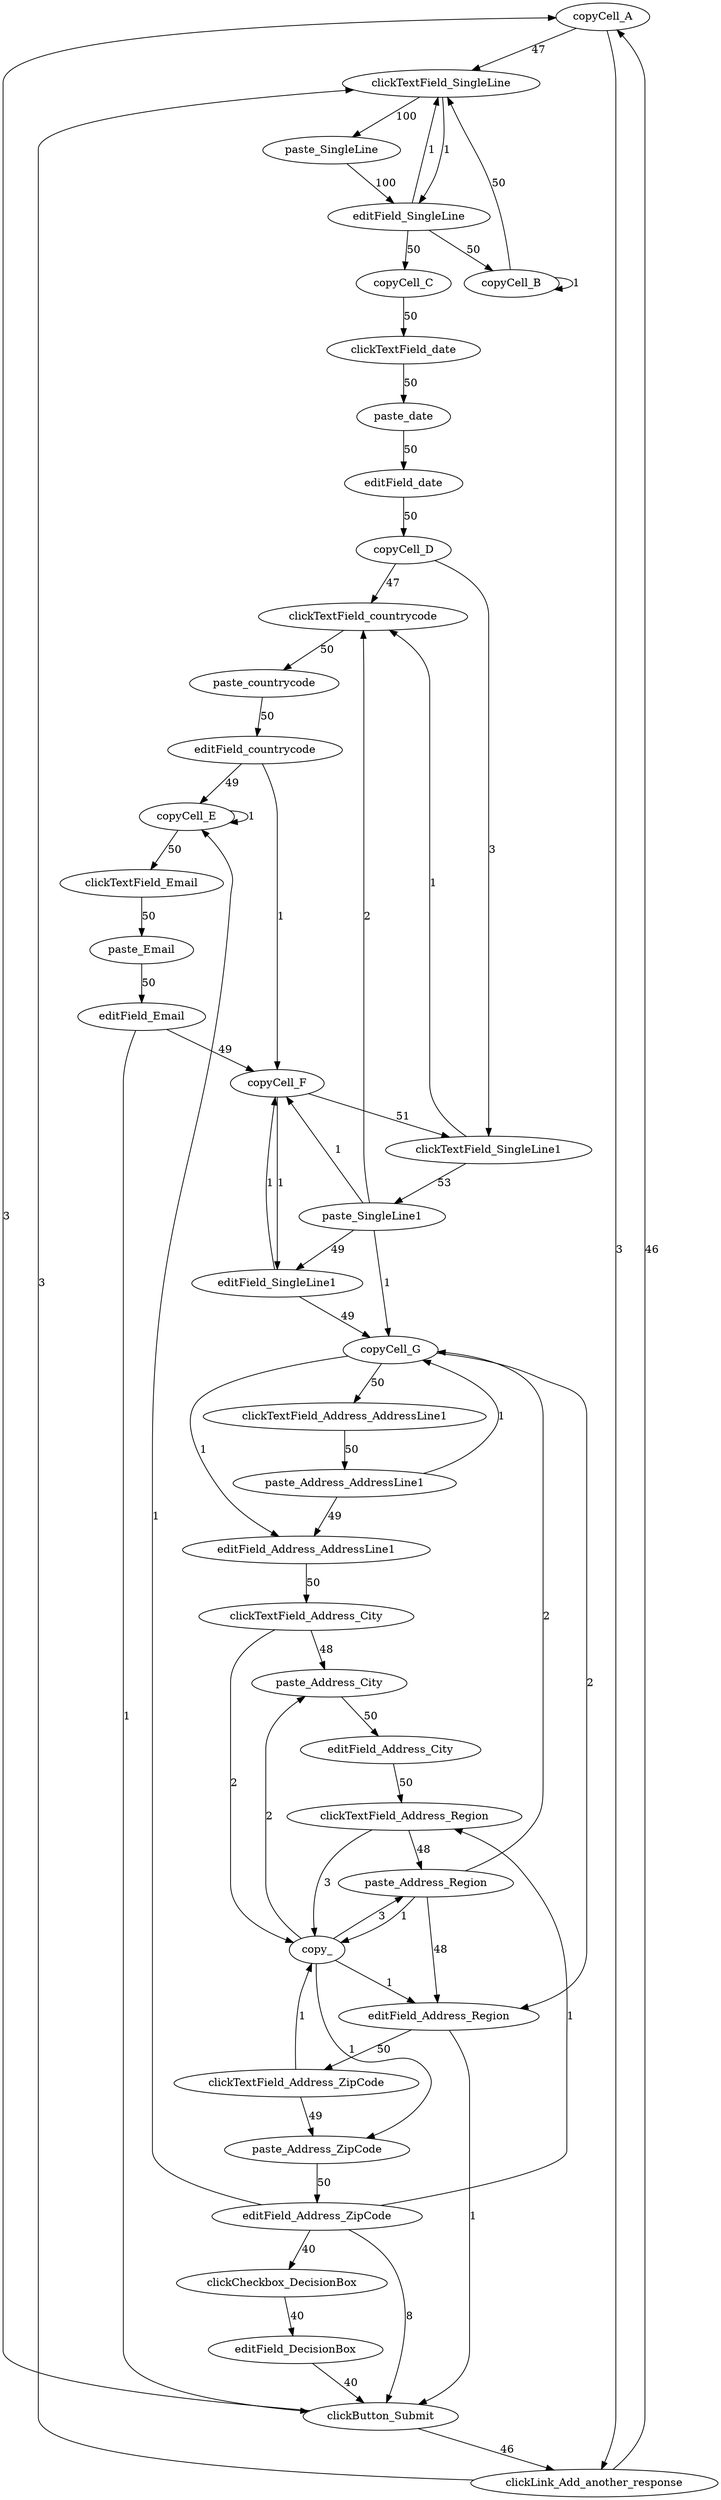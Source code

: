 digraph g {
   copyCell_A -> clickTextField_SingleLine [label=47];
   clickTextField_SingleLine -> paste_SingleLine [label=100];
   paste_SingleLine -> editField_SingleLine [label=100];
   editField_SingleLine -> copyCell_B [label=50];
   copyCell_B -> clickTextField_SingleLine [label=50];
   editField_SingleLine -> copyCell_C [label=50];
   copyCell_C -> clickTextField_date [label=50];
   clickTextField_date -> paste_date [label=50];
   paste_date -> editField_date [label=50];
   editField_date -> copyCell_D [label=50];
   copyCell_D -> clickTextField_countrycode [label=47];
   clickTextField_countrycode -> paste_countrycode [label=50];
   paste_countrycode -> editField_countrycode [label=50];
   editField_countrycode -> copyCell_E [label=49];
   copyCell_E -> clickTextField_Email [label=50];
   clickTextField_Email -> paste_Email [label=50];
   paste_Email -> editField_Email [label=50];
   editField_Email -> copyCell_F [label=49];
   copyCell_F -> clickTextField_SingleLine1 [label=51];
   clickTextField_SingleLine1 -> paste_SingleLine1 [label=53];
   paste_SingleLine1 -> editField_SingleLine1 [label=49];
   editField_SingleLine1 -> copyCell_G [label=49];
   copyCell_G -> clickTextField_Address_AddressLine1 [label=50];
   clickTextField_Address_AddressLine1 -> paste_Address_AddressLine1 [label=50];
   paste_Address_AddressLine1 -> editField_Address_AddressLine1 [label=49];
   editField_Address_AddressLine1 -> clickTextField_Address_City [label=50];
   clickTextField_Address_City -> paste_Address_City [label=48];
   paste_Address_City -> editField_Address_City [label=50];
   editField_Address_City -> clickTextField_Address_Region [label=50];
   clickTextField_Address_Region -> paste_Address_Region [label=48];
   paste_Address_Region -> editField_Address_Region [label=48];
   editField_Address_Region -> clickTextField_Address_ZipCode [label=50];
   clickTextField_Address_ZipCode -> paste_Address_ZipCode [label=49];
   paste_Address_ZipCode -> editField_Address_ZipCode [label=50];
   editField_Address_ZipCode -> clickButton_Submit [label=8];
   clickButton_Submit -> clickLink_Add_another_response [label=46];
   clickLink_Add_another_response -> copyCell_A [label=46];
   editField_Address_ZipCode -> clickCheckbox_DecisionBox [label=40];
   clickCheckbox_DecisionBox -> editField_DecisionBox [label=40];
   editField_DecisionBox -> clickButton_Submit [label=40];
   editField_countrycode -> copyCell_F [label=1];
   editField_Address_ZipCode -> copyCell_E [label=1];
   copyCell_E -> copyCell_E [label=1];
   editField_Email -> clickButton_Submit [label=1];
   clickTextField_Address_City -> copy_ [label=2];
   copy_ -> paste_Address_City [label=2];
   clickButton_Submit -> copyCell_A [label=3];
   copyCell_A -> clickLink_Add_another_response [label=3];
   clickLink_Add_another_response -> clickTextField_SingleLine [label=3];
   clickTextField_Address_Region -> copy_ [label=3];
   copy_ -> paste_Address_Region [label=3];
   paste_Address_Region -> copyCell_G [label=2];
   copyCell_G -> editField_Address_Region [label=2];
   paste_Address_AddressLine1 -> copyCell_G [label=1];
   copyCell_G -> editField_Address_AddressLine1 [label=1];
   paste_Address_Region -> copy_ [label=1];
   copy_ -> editField_Address_Region [label=1];
   copyCell_D -> clickTextField_SingleLine1 [label=3];
   paste_SingleLine1 -> clickTextField_countrycode [label=2];
   clickTextField_Address_ZipCode -> copy_ [label=1];
   copy_ -> paste_Address_ZipCode [label=1];
   paste_SingleLine1 -> copyCell_F [label=1];
   copyCell_F -> editField_SingleLine1 [label=1];
   editField_SingleLine1 -> copyCell_F [label=1];
   paste_SingleLine1 -> copyCell_G [label=1];
   editField_SingleLine -> clickTextField_SingleLine [label=1];
   clickTextField_SingleLine -> editField_SingleLine [label=1];
   copyCell_B -> copyCell_B [label=1];
   clickTextField_SingleLine1 -> clickTextField_countrycode [label=1];
   editField_Address_ZipCode -> clickTextField_Address_Region [label=1];
   editField_Address_Region -> clickButton_Submit [label=1];
}